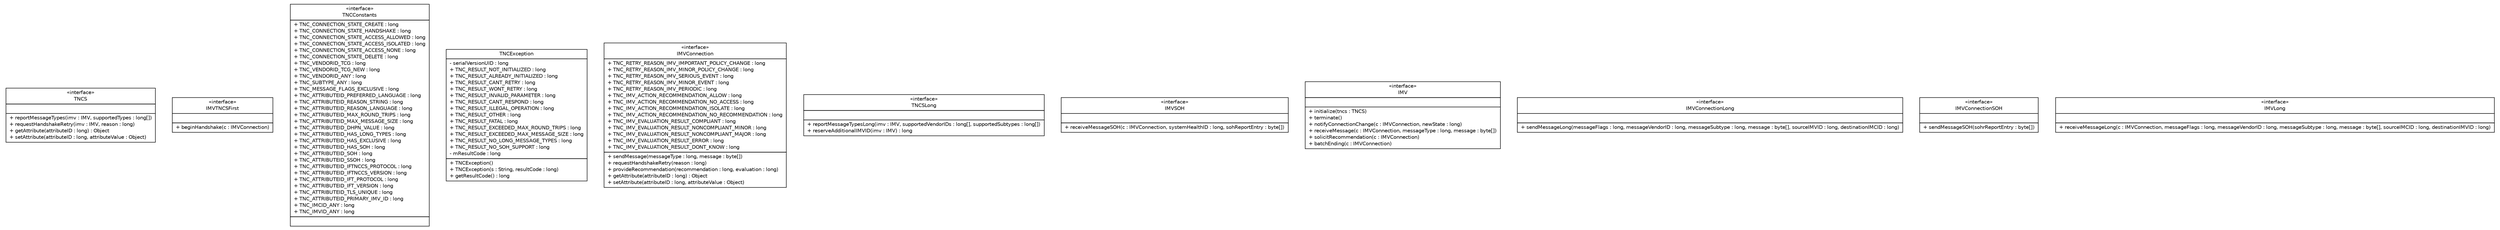 #!/usr/local/bin/dot
#
# Class diagram 
# Generated by UMLGraph version R5_6 (http://www.umlgraph.org/)
#

digraph G {
	edge [fontname="Helvetica",fontsize=10,labelfontname="Helvetica",labelfontsize=10];
	node [fontname="Helvetica",fontsize=10,shape=plaintext];
	nodesep=0.25;
	ranksep=0.5;
	// org.trustedcomputinggroup.tnc.ifimv.TNCS
	c0 [label=<<table title="org.trustedcomputinggroup.tnc.ifimv.TNCS" border="0" cellborder="1" cellspacing="0" cellpadding="2" port="p" href="./TNCS.html">
		<tr><td><table border="0" cellspacing="0" cellpadding="1">
<tr><td align="center" balign="center"> &#171;interface&#187; </td></tr>
<tr><td align="center" balign="center"> TNCS </td></tr>
		</table></td></tr>
		<tr><td><table border="0" cellspacing="0" cellpadding="1">
<tr><td align="left" balign="left">  </td></tr>
		</table></td></tr>
		<tr><td><table border="0" cellspacing="0" cellpadding="1">
<tr><td align="left" balign="left"> + reportMessageTypes(imv : IMV, supportedTypes : long[]) </td></tr>
<tr><td align="left" balign="left"> + requestHandshakeRetry(imv : IMV, reason : long) </td></tr>
<tr><td align="left" balign="left"> + getAttribute(attributeID : long) : Object </td></tr>
<tr><td align="left" balign="left"> + setAttribute(attributeID : long, attributeValue : Object) </td></tr>
		</table></td></tr>
		</table>>, URL="./TNCS.html", fontname="Helvetica", fontcolor="black", fontsize=10.0];
	// org.trustedcomputinggroup.tnc.ifimv.IMVTNCSFirst
	c1 [label=<<table title="org.trustedcomputinggroup.tnc.ifimv.IMVTNCSFirst" border="0" cellborder="1" cellspacing="0" cellpadding="2" port="p" href="./IMVTNCSFirst.html">
		<tr><td><table border="0" cellspacing="0" cellpadding="1">
<tr><td align="center" balign="center"> &#171;interface&#187; </td></tr>
<tr><td align="center" balign="center"> IMVTNCSFirst </td></tr>
		</table></td></tr>
		<tr><td><table border="0" cellspacing="0" cellpadding="1">
<tr><td align="left" balign="left">  </td></tr>
		</table></td></tr>
		<tr><td><table border="0" cellspacing="0" cellpadding="1">
<tr><td align="left" balign="left"> + beginHandshake(c : IMVConnection) </td></tr>
		</table></td></tr>
		</table>>, URL="./IMVTNCSFirst.html", fontname="Helvetica", fontcolor="black", fontsize=10.0];
	// org.trustedcomputinggroup.tnc.ifimv.TNCConstants
	c2 [label=<<table title="org.trustedcomputinggroup.tnc.ifimv.TNCConstants" border="0" cellborder="1" cellspacing="0" cellpadding="2" port="p" href="./TNCConstants.html">
		<tr><td><table border="0" cellspacing="0" cellpadding="1">
<tr><td align="center" balign="center"> &#171;interface&#187; </td></tr>
<tr><td align="center" balign="center"> TNCConstants </td></tr>
		</table></td></tr>
		<tr><td><table border="0" cellspacing="0" cellpadding="1">
<tr><td align="left" balign="left"> + TNC_CONNECTION_STATE_CREATE : long </td></tr>
<tr><td align="left" balign="left"> + TNC_CONNECTION_STATE_HANDSHAKE : long </td></tr>
<tr><td align="left" balign="left"> + TNC_CONNECTION_STATE_ACCESS_ALLOWED : long </td></tr>
<tr><td align="left" balign="left"> + TNC_CONNECTION_STATE_ACCESS_ISOLATED : long </td></tr>
<tr><td align="left" balign="left"> + TNC_CONNECTION_STATE_ACCESS_NONE : long </td></tr>
<tr><td align="left" balign="left"> + TNC_CONNECTION_STATE_DELETE : long </td></tr>
<tr><td align="left" balign="left"> + TNC_VENDORID_TCG : long </td></tr>
<tr><td align="left" balign="left"> + TNC_VENDORID_TCG_NEW : long </td></tr>
<tr><td align="left" balign="left"> + TNC_VENDORID_ANY : long </td></tr>
<tr><td align="left" balign="left"> + TNC_SUBTYPE_ANY : long </td></tr>
<tr><td align="left" balign="left"> + TNC_MESSAGE_FLAGS_EXCLUSIVE : long </td></tr>
<tr><td align="left" balign="left"> + TNC_ATTRIBUTEID_PREFERRED_LANGUAGE : long </td></tr>
<tr><td align="left" balign="left"> + TNC_ATTRIBUTEID_REASON_STRING : long </td></tr>
<tr><td align="left" balign="left"> + TNC_ATTRIBUTEID_REASON_LANGUAGE : long </td></tr>
<tr><td align="left" balign="left"> + TNC_ATTRIBUTEID_MAX_ROUND_TRIPS : long </td></tr>
<tr><td align="left" balign="left"> + TNC_ATTRIBUTEID_MAX_MESSAGE_SIZE : long </td></tr>
<tr><td align="left" balign="left"> + TNC_ATTRIBUTEID_DHPN_VALUE : long </td></tr>
<tr><td align="left" balign="left"> + TNC_ATTRIBUTEID_HAS_LONG_TYPES : long </td></tr>
<tr><td align="left" balign="left"> + TNC_ATTRIBUTEID_HAS_EXCLUSIVE : long </td></tr>
<tr><td align="left" balign="left"> + TNC_ATTRIBUTEID_HAS_SOH : long </td></tr>
<tr><td align="left" balign="left"> + TNC_ATTRIBUTEID_SOH : long </td></tr>
<tr><td align="left" balign="left"> + TNC_ATTRIBUTEID_SSOH : long </td></tr>
<tr><td align="left" balign="left"> + TNC_ATTRIBUTEID_IFTNCCS_PROTOCOL : long </td></tr>
<tr><td align="left" balign="left"> + TNC_ATTRIBUTEID_IFTNCCS_VERSION : long </td></tr>
<tr><td align="left" balign="left"> + TNC_ATTRIBUTEID_IFT_PROTOCOL : long </td></tr>
<tr><td align="left" balign="left"> + TNC_ATTRIBUTEID_IFT_VERSION : long </td></tr>
<tr><td align="left" balign="left"> + TNC_ATTRIBUTEID_TLS_UNIQUE : long </td></tr>
<tr><td align="left" balign="left"> + TNC_ATTRIBUTEID_PRIMARY_IMV_ID : long </td></tr>
<tr><td align="left" balign="left"> + TNC_IMCID_ANY : long </td></tr>
<tr><td align="left" balign="left"> + TNC_IMVID_ANY : long </td></tr>
		</table></td></tr>
		<tr><td><table border="0" cellspacing="0" cellpadding="1">
<tr><td align="left" balign="left">  </td></tr>
		</table></td></tr>
		</table>>, URL="./TNCConstants.html", fontname="Helvetica", fontcolor="black", fontsize=10.0];
	// org.trustedcomputinggroup.tnc.ifimv.TNCException
	c3 [label=<<table title="org.trustedcomputinggroup.tnc.ifimv.TNCException" border="0" cellborder="1" cellspacing="0" cellpadding="2" port="p" href="./TNCException.html">
		<tr><td><table border="0" cellspacing="0" cellpadding="1">
<tr><td align="center" balign="center"> TNCException </td></tr>
		</table></td></tr>
		<tr><td><table border="0" cellspacing="0" cellpadding="1">
<tr><td align="left" balign="left"> - serialVersionUID : long </td></tr>
<tr><td align="left" balign="left"> + TNC_RESULT_NOT_INITIALIZED : long </td></tr>
<tr><td align="left" balign="left"> + TNC_RESULT_ALREADY_INITIALIZED : long </td></tr>
<tr><td align="left" balign="left"> + TNC_RESULT_CANT_RETRY : long </td></tr>
<tr><td align="left" balign="left"> + TNC_RESULT_WONT_RETRY : long </td></tr>
<tr><td align="left" balign="left"> + TNC_RESULT_INVALID_PARAMETER : long </td></tr>
<tr><td align="left" balign="left"> + TNC_RESULT_CANT_RESPOND : long </td></tr>
<tr><td align="left" balign="left"> + TNC_RESULT_ILLEGAL_OPERATION : long </td></tr>
<tr><td align="left" balign="left"> + TNC_RESULT_OTHER : long </td></tr>
<tr><td align="left" balign="left"> + TNC_RESULT_FATAL : long </td></tr>
<tr><td align="left" balign="left"> + TNC_RESULT_EXCEEDED_MAX_ROUND_TRIPS : long </td></tr>
<tr><td align="left" balign="left"> + TNC_RESULT_EXCEEDED_MAX_MESSAGE_SIZE : long </td></tr>
<tr><td align="left" balign="left"> + TNC_RESULT_NO_LONG_MESSAGE_TYPES : long </td></tr>
<tr><td align="left" balign="left"> + TNC_RESULT_NO_SOH_SUPPORT : long </td></tr>
<tr><td align="left" balign="left"> - mResultCode : long </td></tr>
		</table></td></tr>
		<tr><td><table border="0" cellspacing="0" cellpadding="1">
<tr><td align="left" balign="left"> + TNCException() </td></tr>
<tr><td align="left" balign="left"> + TNCException(s : String, resultCode : long) </td></tr>
<tr><td align="left" balign="left"> + getResultCode() : long </td></tr>
		</table></td></tr>
		</table>>, URL="./TNCException.html", fontname="Helvetica", fontcolor="black", fontsize=10.0];
	// org.trustedcomputinggroup.tnc.ifimv.IMVConnection
	c4 [label=<<table title="org.trustedcomputinggroup.tnc.ifimv.IMVConnection" border="0" cellborder="1" cellspacing="0" cellpadding="2" port="p" href="./IMVConnection.html">
		<tr><td><table border="0" cellspacing="0" cellpadding="1">
<tr><td align="center" balign="center"> &#171;interface&#187; </td></tr>
<tr><td align="center" balign="center"> IMVConnection </td></tr>
		</table></td></tr>
		<tr><td><table border="0" cellspacing="0" cellpadding="1">
<tr><td align="left" balign="left"> + TNC_RETRY_REASON_IMV_IMPORTANT_POLICY_CHANGE : long </td></tr>
<tr><td align="left" balign="left"> + TNC_RETRY_REASON_IMV_MINOR_POLICY_CHANGE : long </td></tr>
<tr><td align="left" balign="left"> + TNC_RETRY_REASON_IMV_SERIOUS_EVENT : long </td></tr>
<tr><td align="left" balign="left"> + TNC_RETRY_REASON_IMV_MINOR_EVENT : long </td></tr>
<tr><td align="left" balign="left"> + TNC_RETRY_REASON_IMV_PERIODIC : long </td></tr>
<tr><td align="left" balign="left"> + TNC_IMV_ACTION_RECOMMENDATION_ALLOW : long </td></tr>
<tr><td align="left" balign="left"> + TNC_IMV_ACTION_RECOMMENDATION_NO_ACCESS : long </td></tr>
<tr><td align="left" balign="left"> + TNC_IMV_ACTION_RECOMMENDATION_ISOLATE : long </td></tr>
<tr><td align="left" balign="left"> + TNC_IMV_ACTION_RECOMMENDATION_NO_RECOMMENDATION : long </td></tr>
<tr><td align="left" balign="left"> + TNC_IMV_EVALUATION_RESULT_COMPLIANT : long </td></tr>
<tr><td align="left" balign="left"> + TNC_IMV_EVALUATION_RESULT_NONCOMPLIANT_MINOR : long </td></tr>
<tr><td align="left" balign="left"> + TNC_IMV_EVALUATION_RESULT_NONCOMPLIANT_MAJOR : long </td></tr>
<tr><td align="left" balign="left"> + TNC_IMV_EVALUATION_RESULT_ERROR : long </td></tr>
<tr><td align="left" balign="left"> + TNC_IMV_EVALUATION_RESULT_DONT_KNOW : long </td></tr>
		</table></td></tr>
		<tr><td><table border="0" cellspacing="0" cellpadding="1">
<tr><td align="left" balign="left"> + sendMessage(messageType : long, message : byte[]) </td></tr>
<tr><td align="left" balign="left"> + requestHandshakeRetry(reason : long) </td></tr>
<tr><td align="left" balign="left"> + provideRecommendation(recommendation : long, evaluation : long) </td></tr>
<tr><td align="left" balign="left"> + getAttribute(attributeID : long) : Object </td></tr>
<tr><td align="left" balign="left"> + setAttribute(attributeID : long, attributeValue : Object) </td></tr>
		</table></td></tr>
		</table>>, URL="./IMVConnection.html", fontname="Helvetica", fontcolor="black", fontsize=10.0];
	// org.trustedcomputinggroup.tnc.ifimv.TNCSLong
	c5 [label=<<table title="org.trustedcomputinggroup.tnc.ifimv.TNCSLong" border="0" cellborder="1" cellspacing="0" cellpadding="2" port="p" href="./TNCSLong.html">
		<tr><td><table border="0" cellspacing="0" cellpadding="1">
<tr><td align="center" balign="center"> &#171;interface&#187; </td></tr>
<tr><td align="center" balign="center"> TNCSLong </td></tr>
		</table></td></tr>
		<tr><td><table border="0" cellspacing="0" cellpadding="1">
<tr><td align="left" balign="left">  </td></tr>
		</table></td></tr>
		<tr><td><table border="0" cellspacing="0" cellpadding="1">
<tr><td align="left" balign="left"> + reportMessageTypesLong(imv : IMV, supportedVendorIDs : long[], supportedSubtypes : long[]) </td></tr>
<tr><td align="left" balign="left"> + reserveAdditionalIMVID(imv : IMV) : long </td></tr>
		</table></td></tr>
		</table>>, URL="./TNCSLong.html", fontname="Helvetica", fontcolor="black", fontsize=10.0];
	// org.trustedcomputinggroup.tnc.ifimv.IMVSOH
	c6 [label=<<table title="org.trustedcomputinggroup.tnc.ifimv.IMVSOH" border="0" cellborder="1" cellspacing="0" cellpadding="2" port="p" href="./IMVSOH.html">
		<tr><td><table border="0" cellspacing="0" cellpadding="1">
<tr><td align="center" balign="center"> &#171;interface&#187; </td></tr>
<tr><td align="center" balign="center"> IMVSOH </td></tr>
		</table></td></tr>
		<tr><td><table border="0" cellspacing="0" cellpadding="1">
<tr><td align="left" balign="left">  </td></tr>
		</table></td></tr>
		<tr><td><table border="0" cellspacing="0" cellpadding="1">
<tr><td align="left" balign="left"> + receiveMessageSOH(c : IMVConnection, systemHealthID : long, sohReportEntry : byte[]) </td></tr>
		</table></td></tr>
		</table>>, URL="./IMVSOH.html", fontname="Helvetica", fontcolor="black", fontsize=10.0];
	// org.trustedcomputinggroup.tnc.ifimv.IMV
	c7 [label=<<table title="org.trustedcomputinggroup.tnc.ifimv.IMV" border="0" cellborder="1" cellspacing="0" cellpadding="2" port="p" href="./IMV.html">
		<tr><td><table border="0" cellspacing="0" cellpadding="1">
<tr><td align="center" balign="center"> &#171;interface&#187; </td></tr>
<tr><td align="center" balign="center"> IMV </td></tr>
		</table></td></tr>
		<tr><td><table border="0" cellspacing="0" cellpadding="1">
<tr><td align="left" balign="left">  </td></tr>
		</table></td></tr>
		<tr><td><table border="0" cellspacing="0" cellpadding="1">
<tr><td align="left" balign="left"> + initialize(tncs : TNCS) </td></tr>
<tr><td align="left" balign="left"> + terminate() </td></tr>
<tr><td align="left" balign="left"> + notifyConnectionChange(c : IMVConnection, newState : long) </td></tr>
<tr><td align="left" balign="left"> + receiveMessage(c : IMVConnection, messageType : long, message : byte[]) </td></tr>
<tr><td align="left" balign="left"> + solicitRecommendation(c : IMVConnection) </td></tr>
<tr><td align="left" balign="left"> + batchEnding(c : IMVConnection) </td></tr>
		</table></td></tr>
		</table>>, URL="./IMV.html", fontname="Helvetica", fontcolor="black", fontsize=10.0];
	// org.trustedcomputinggroup.tnc.ifimv.IMVConnectionLong
	c8 [label=<<table title="org.trustedcomputinggroup.tnc.ifimv.IMVConnectionLong" border="0" cellborder="1" cellspacing="0" cellpadding="2" port="p" href="./IMVConnectionLong.html">
		<tr><td><table border="0" cellspacing="0" cellpadding="1">
<tr><td align="center" balign="center"> &#171;interface&#187; </td></tr>
<tr><td align="center" balign="center"> IMVConnectionLong </td></tr>
		</table></td></tr>
		<tr><td><table border="0" cellspacing="0" cellpadding="1">
<tr><td align="left" balign="left">  </td></tr>
		</table></td></tr>
		<tr><td><table border="0" cellspacing="0" cellpadding="1">
<tr><td align="left" balign="left"> + sendMessageLong(messageFlags : long, messageVendorID : long, messageSubtype : long, message : byte[], sourceIMVID : long, destinationIMCID : long) </td></tr>
		</table></td></tr>
		</table>>, URL="./IMVConnectionLong.html", fontname="Helvetica", fontcolor="black", fontsize=10.0];
	// org.trustedcomputinggroup.tnc.ifimv.IMVConnectionSOH
	c9 [label=<<table title="org.trustedcomputinggroup.tnc.ifimv.IMVConnectionSOH" border="0" cellborder="1" cellspacing="0" cellpadding="2" port="p" href="./IMVConnectionSOH.html">
		<tr><td><table border="0" cellspacing="0" cellpadding="1">
<tr><td align="center" balign="center"> &#171;interface&#187; </td></tr>
<tr><td align="center" balign="center"> IMVConnectionSOH </td></tr>
		</table></td></tr>
		<tr><td><table border="0" cellspacing="0" cellpadding="1">
<tr><td align="left" balign="left">  </td></tr>
		</table></td></tr>
		<tr><td><table border="0" cellspacing="0" cellpadding="1">
<tr><td align="left" balign="left"> + sendMessageSOH(sohrReportEntry : byte[]) </td></tr>
		</table></td></tr>
		</table>>, URL="./IMVConnectionSOH.html", fontname="Helvetica", fontcolor="black", fontsize=10.0];
	// org.trustedcomputinggroup.tnc.ifimv.IMVLong
	c10 [label=<<table title="org.trustedcomputinggroup.tnc.ifimv.IMVLong" border="0" cellborder="1" cellspacing="0" cellpadding="2" port="p" href="./IMVLong.html">
		<tr><td><table border="0" cellspacing="0" cellpadding="1">
<tr><td align="center" balign="center"> &#171;interface&#187; </td></tr>
<tr><td align="center" balign="center"> IMVLong </td></tr>
		</table></td></tr>
		<tr><td><table border="0" cellspacing="0" cellpadding="1">
<tr><td align="left" balign="left">  </td></tr>
		</table></td></tr>
		<tr><td><table border="0" cellspacing="0" cellpadding="1">
<tr><td align="left" balign="left"> + receiveMessageLong(c : IMVConnection, messageFlags : long, messageVendorID : long, messageSubtype : long, message : byte[], sourceIMCID : long, destinationIMVID : long) </td></tr>
		</table></td></tr>
		</table>>, URL="./IMVLong.html", fontname="Helvetica", fontcolor="black", fontsize=10.0];
}

